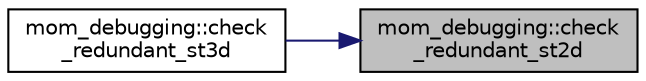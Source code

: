 digraph "mom_debugging::check_redundant_st2d"
{
 // INTERACTIVE_SVG=YES
 // LATEX_PDF_SIZE
  edge [fontname="Helvetica",fontsize="10",labelfontname="Helvetica",labelfontsize="10"];
  node [fontname="Helvetica",fontsize="10",shape=record];
  rankdir="RL";
  Node1 [label="mom_debugging::check\l_redundant_st2d",height=0.2,width=0.4,color="black", fillcolor="grey75", style="filled", fontcolor="black",tooltip="Check for consistency between the duplicated points of a 2-D scalar at tracer points."];
  Node1 -> Node2 [dir="back",color="midnightblue",fontsize="10",style="solid",fontname="Helvetica"];
  Node2 [label="mom_debugging::check\l_redundant_st3d",height=0.2,width=0.4,color="black", fillcolor="white", style="filled",URL="$namespacemom__debugging.html#a8afdb938cede34a10ea0838339b05654",tooltip="Check for consistency between the duplicated points of a 3-D scalar at tracer points."];
}
